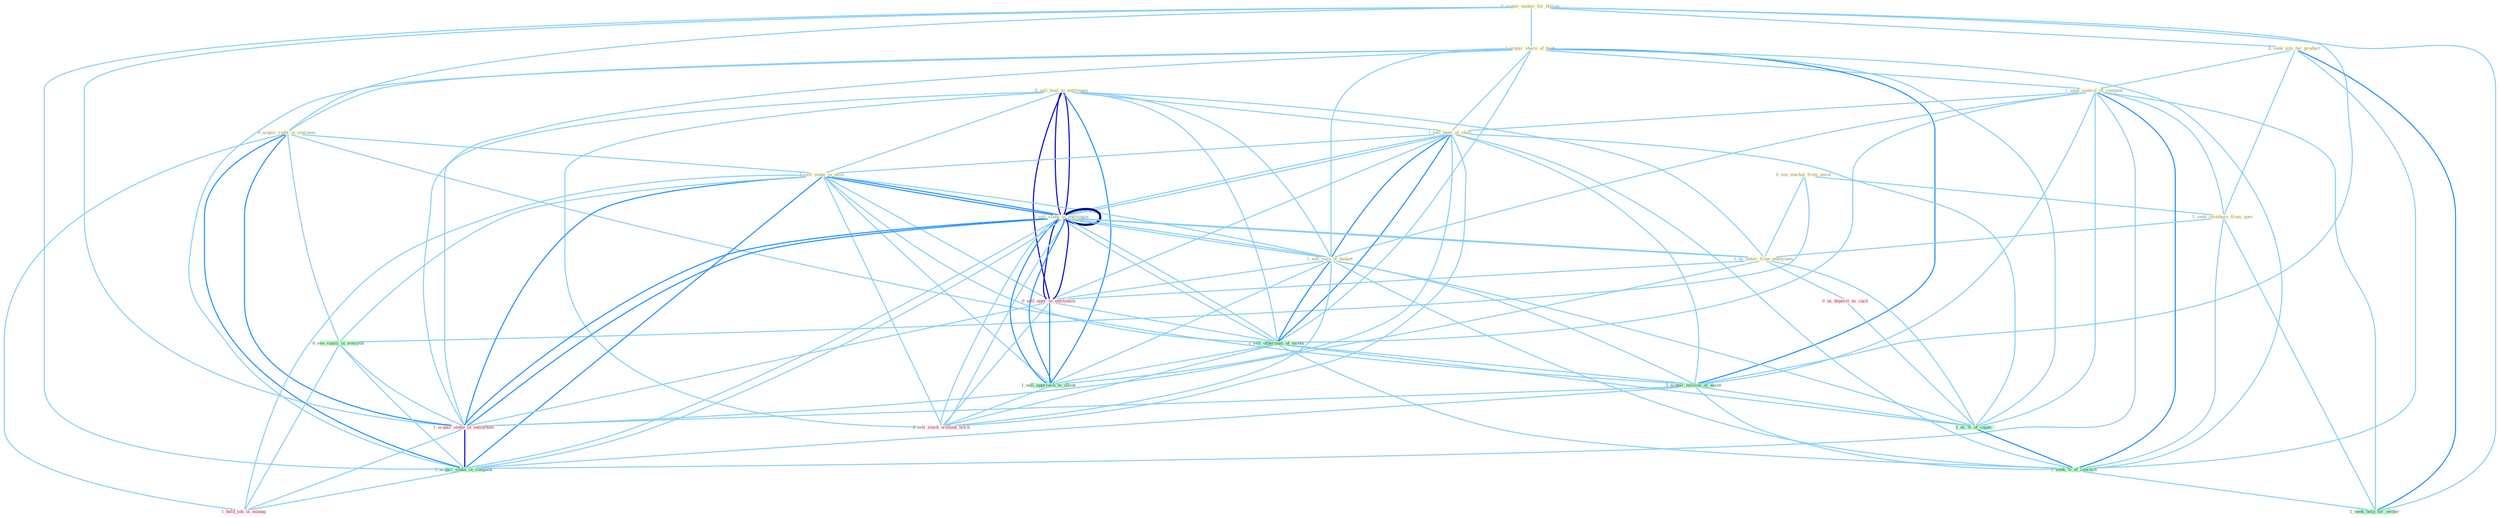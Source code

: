 Graph G{ 
    node
    [shape=polygon,style=filled,width=.5,height=.06,color="#BDFCC9",fixedsize=true,fontsize=4,
    fontcolor="#2f4f4f"];
    {node
    [color="#ffffe0", fontcolor="#8b7d6b"] "0_acquir_maker_for_billion " "0_sell_busi_to_entitynam " "1_acquir_share_of_bank " "0_seek_site_for_product " "0_acquir_right_in_yearnum " "0_see_market_from_insid " "1_seek_control_of_compani " "1_sell_beer_of_choic " "1_sell_stake_in_affili " "0_sell_stake_to_entitynam " "1_seek_reimburs_from_oper " "1_sell_valu_of_basket " "1_us_letter_from_entitynam "}
{node [color="#fff0f5", fontcolor="#b22222"] "0_sell_oper_to_entitynam " "0_us_deposit_as_cach " "1_acquir_stake_in_entitynam " "0_sell_stake_to_entitynam " "1_hold_job_in_manag " "0_sell_stock_without_hitch "}
edge [color="#B0E2FF"];

	"0_acquir_maker_for_billion " -- "1_acquir_share_of_bank " [w="1", color="#87cefa" ];
	"0_acquir_maker_for_billion " -- "0_seek_site_for_product " [w="1", color="#87cefa" ];
	"0_acquir_maker_for_billion " -- "0_acquir_right_in_yearnum " [w="1", color="#87cefa" ];
	"0_acquir_maker_for_billion " -- "1_acquir_million_of_asset " [w="1", color="#87cefa" ];
	"0_acquir_maker_for_billion " -- "1_acquir_stake_in_entitynam " [w="1", color="#87cefa" ];
	"0_acquir_maker_for_billion " -- "1_acquir_stake_in_compani " [w="1", color="#87cefa" ];
	"0_acquir_maker_for_billion " -- "1_seek_help_for_owner " [w="1", color="#87cefa" ];
	"0_sell_busi_to_entitynam " -- "1_sell_beer_of_choic " [w="1", color="#87cefa" ];
	"0_sell_busi_to_entitynam " -- "1_sell_stake_in_affili " [w="1", color="#87cefa" ];
	"0_sell_busi_to_entitynam " -- "0_sell_stake_to_entitynam " [w="3", color="#0000cd" , len=0.6];
	"0_sell_busi_to_entitynam " -- "1_sell_valu_of_basket " [w="1", color="#87cefa" ];
	"0_sell_busi_to_entitynam " -- "1_us_letter_from_entitynam " [w="1", color="#87cefa" ];
	"0_sell_busi_to_entitynam " -- "0_sell_oper_to_entitynam " [w="3", color="#0000cd" , len=0.6];
	"0_sell_busi_to_entitynam " -- "1_sell_othernum_of_model " [w="1", color="#87cefa" ];
	"0_sell_busi_to_entitynam " -- "1_acquir_stake_in_entitynam " [w="1", color="#87cefa" ];
	"0_sell_busi_to_entitynam " -- "0_sell_stake_to_entitynam " [w="3", color="#0000cd" , len=0.6];
	"0_sell_busi_to_entitynam " -- "1_sell_approach_to_client " [w="2", color="#1e90ff" , len=0.8];
	"0_sell_busi_to_entitynam " -- "0_sell_stock_without_hitch " [w="1", color="#87cefa" ];
	"1_acquir_share_of_bank " -- "0_acquir_right_in_yearnum " [w="1", color="#87cefa" ];
	"1_acquir_share_of_bank " -- "1_seek_control_of_compani " [w="1", color="#87cefa" ];
	"1_acquir_share_of_bank " -- "1_sell_beer_of_choic " [w="1", color="#87cefa" ];
	"1_acquir_share_of_bank " -- "1_sell_valu_of_basket " [w="1", color="#87cefa" ];
	"1_acquir_share_of_bank " -- "1_sell_othernum_of_model " [w="1", color="#87cefa" ];
	"1_acquir_share_of_bank " -- "1_acquir_million_of_asset " [w="2", color="#1e90ff" , len=0.8];
	"1_acquir_share_of_bank " -- "1_acquir_stake_in_entitynam " [w="1", color="#87cefa" ];
	"1_acquir_share_of_bank " -- "1_acquir_stake_in_compani " [w="1", color="#87cefa" ];
	"1_acquir_share_of_bank " -- "1_us_%_of_capac " [w="1", color="#87cefa" ];
	"1_acquir_share_of_bank " -- "1_seek_%_of_concern " [w="1", color="#87cefa" ];
	"0_seek_site_for_product " -- "1_seek_control_of_compani " [w="1", color="#87cefa" ];
	"0_seek_site_for_product " -- "1_seek_reimburs_from_oper " [w="1", color="#87cefa" ];
	"0_seek_site_for_product " -- "1_seek_%_of_concern " [w="1", color="#87cefa" ];
	"0_seek_site_for_product " -- "1_seek_help_for_owner " [w="2", color="#1e90ff" , len=0.8];
	"0_acquir_right_in_yearnum " -- "1_sell_stake_in_affili " [w="1", color="#87cefa" ];
	"0_acquir_right_in_yearnum " -- "0_see_vaniti_in_everyon " [w="1", color="#87cefa" ];
	"0_acquir_right_in_yearnum " -- "1_acquir_million_of_asset " [w="1", color="#87cefa" ];
	"0_acquir_right_in_yearnum " -- "1_acquir_stake_in_entitynam " [w="2", color="#1e90ff" , len=0.8];
	"0_acquir_right_in_yearnum " -- "1_acquir_stake_in_compani " [w="2", color="#1e90ff" , len=0.8];
	"0_acquir_right_in_yearnum " -- "1_hold_job_in_manag " [w="1", color="#87cefa" ];
	"0_see_market_from_insid " -- "1_seek_reimburs_from_oper " [w="1", color="#87cefa" ];
	"0_see_market_from_insid " -- "1_us_letter_from_entitynam " [w="1", color="#87cefa" ];
	"0_see_market_from_insid " -- "0_see_vaniti_in_everyon " [w="1", color="#87cefa" ];
	"1_seek_control_of_compani " -- "1_sell_beer_of_choic " [w="1", color="#87cefa" ];
	"1_seek_control_of_compani " -- "1_seek_reimburs_from_oper " [w="1", color="#87cefa" ];
	"1_seek_control_of_compani " -- "1_sell_valu_of_basket " [w="1", color="#87cefa" ];
	"1_seek_control_of_compani " -- "1_sell_othernum_of_model " [w="1", color="#87cefa" ];
	"1_seek_control_of_compani " -- "1_acquir_million_of_asset " [w="1", color="#87cefa" ];
	"1_seek_control_of_compani " -- "1_acquir_stake_in_compani " [w="1", color="#87cefa" ];
	"1_seek_control_of_compani " -- "1_us_%_of_capac " [w="1", color="#87cefa" ];
	"1_seek_control_of_compani " -- "1_seek_%_of_concern " [w="2", color="#1e90ff" , len=0.8];
	"1_seek_control_of_compani " -- "1_seek_help_for_owner " [w="1", color="#87cefa" ];
	"1_sell_beer_of_choic " -- "1_sell_stake_in_affili " [w="1", color="#87cefa" ];
	"1_sell_beer_of_choic " -- "0_sell_stake_to_entitynam " [w="1", color="#87cefa" ];
	"1_sell_beer_of_choic " -- "1_sell_valu_of_basket " [w="2", color="#1e90ff" , len=0.8];
	"1_sell_beer_of_choic " -- "0_sell_oper_to_entitynam " [w="1", color="#87cefa" ];
	"1_sell_beer_of_choic " -- "1_sell_othernum_of_model " [w="2", color="#1e90ff" , len=0.8];
	"1_sell_beer_of_choic " -- "1_acquir_million_of_asset " [w="1", color="#87cefa" ];
	"1_sell_beer_of_choic " -- "0_sell_stake_to_entitynam " [w="1", color="#87cefa" ];
	"1_sell_beer_of_choic " -- "1_us_%_of_capac " [w="1", color="#87cefa" ];
	"1_sell_beer_of_choic " -- "1_sell_approach_to_client " [w="1", color="#87cefa" ];
	"1_sell_beer_of_choic " -- "0_sell_stock_without_hitch " [w="1", color="#87cefa" ];
	"1_sell_beer_of_choic " -- "1_seek_%_of_concern " [w="1", color="#87cefa" ];
	"1_sell_stake_in_affili " -- "0_sell_stake_to_entitynam " [w="2", color="#1e90ff" , len=0.8];
	"1_sell_stake_in_affili " -- "1_sell_valu_of_basket " [w="1", color="#87cefa" ];
	"1_sell_stake_in_affili " -- "0_sell_oper_to_entitynam " [w="1", color="#87cefa" ];
	"1_sell_stake_in_affili " -- "1_sell_othernum_of_model " [w="1", color="#87cefa" ];
	"1_sell_stake_in_affili " -- "0_see_vaniti_in_everyon " [w="1", color="#87cefa" ];
	"1_sell_stake_in_affili " -- "1_acquir_stake_in_entitynam " [w="2", color="#1e90ff" , len=0.8];
	"1_sell_stake_in_affili " -- "1_acquir_stake_in_compani " [w="2", color="#1e90ff" , len=0.8];
	"1_sell_stake_in_affili " -- "0_sell_stake_to_entitynam " [w="2", color="#1e90ff" , len=0.8];
	"1_sell_stake_in_affili " -- "1_sell_approach_to_client " [w="1", color="#87cefa" ];
	"1_sell_stake_in_affili " -- "1_hold_job_in_manag " [w="1", color="#87cefa" ];
	"1_sell_stake_in_affili " -- "0_sell_stock_without_hitch " [w="1", color="#87cefa" ];
	"0_sell_stake_to_entitynam " -- "1_sell_valu_of_basket " [w="1", color="#87cefa" ];
	"0_sell_stake_to_entitynam " -- "1_us_letter_from_entitynam " [w="1", color="#87cefa" ];
	"0_sell_stake_to_entitynam " -- "0_sell_oper_to_entitynam " [w="3", color="#0000cd" , len=0.6];
	"0_sell_stake_to_entitynam " -- "1_sell_othernum_of_model " [w="1", color="#87cefa" ];
	"0_sell_stake_to_entitynam " -- "1_acquir_stake_in_entitynam " [w="2", color="#1e90ff" , len=0.8];
	"0_sell_stake_to_entitynam " -- "1_acquir_stake_in_compani " [w="1", color="#87cefa" ];
	"0_sell_stake_to_entitynam " -- "0_sell_stake_to_entitynam " [w="4", style=bold, color="#000080", len=0.4];
	"0_sell_stake_to_entitynam " -- "1_sell_approach_to_client " [w="2", color="#1e90ff" , len=0.8];
	"0_sell_stake_to_entitynam " -- "0_sell_stock_without_hitch " [w="1", color="#87cefa" ];
	"1_seek_reimburs_from_oper " -- "1_us_letter_from_entitynam " [w="1", color="#87cefa" ];
	"1_seek_reimburs_from_oper " -- "1_seek_%_of_concern " [w="1", color="#87cefa" ];
	"1_seek_reimburs_from_oper " -- "1_seek_help_for_owner " [w="1", color="#87cefa" ];
	"1_sell_valu_of_basket " -- "0_sell_oper_to_entitynam " [w="1", color="#87cefa" ];
	"1_sell_valu_of_basket " -- "1_sell_othernum_of_model " [w="2", color="#1e90ff" , len=0.8];
	"1_sell_valu_of_basket " -- "1_acquir_million_of_asset " [w="1", color="#87cefa" ];
	"1_sell_valu_of_basket " -- "0_sell_stake_to_entitynam " [w="1", color="#87cefa" ];
	"1_sell_valu_of_basket " -- "1_us_%_of_capac " [w="1", color="#87cefa" ];
	"1_sell_valu_of_basket " -- "1_sell_approach_to_client " [w="1", color="#87cefa" ];
	"1_sell_valu_of_basket " -- "0_sell_stock_without_hitch " [w="1", color="#87cefa" ];
	"1_sell_valu_of_basket " -- "1_seek_%_of_concern " [w="1", color="#87cefa" ];
	"1_us_letter_from_entitynam " -- "0_sell_oper_to_entitynam " [w="1", color="#87cefa" ];
	"1_us_letter_from_entitynam " -- "0_us_deposit_as_cach " [w="1", color="#87cefa" ];
	"1_us_letter_from_entitynam " -- "1_acquir_stake_in_entitynam " [w="1", color="#87cefa" ];
	"1_us_letter_from_entitynam " -- "0_sell_stake_to_entitynam " [w="1", color="#87cefa" ];
	"1_us_letter_from_entitynam " -- "1_us_%_of_capac " [w="1", color="#87cefa" ];
	"0_sell_oper_to_entitynam " -- "1_sell_othernum_of_model " [w="1", color="#87cefa" ];
	"0_sell_oper_to_entitynam " -- "1_acquir_stake_in_entitynam " [w="1", color="#87cefa" ];
	"0_sell_oper_to_entitynam " -- "0_sell_stake_to_entitynam " [w="3", color="#0000cd" , len=0.6];
	"0_sell_oper_to_entitynam " -- "1_sell_approach_to_client " [w="2", color="#1e90ff" , len=0.8];
	"0_sell_oper_to_entitynam " -- "0_sell_stock_without_hitch " [w="1", color="#87cefa" ];
	"1_sell_othernum_of_model " -- "1_acquir_million_of_asset " [w="1", color="#87cefa" ];
	"1_sell_othernum_of_model " -- "0_sell_stake_to_entitynam " [w="1", color="#87cefa" ];
	"1_sell_othernum_of_model " -- "1_us_%_of_capac " [w="1", color="#87cefa" ];
	"1_sell_othernum_of_model " -- "1_sell_approach_to_client " [w="1", color="#87cefa" ];
	"1_sell_othernum_of_model " -- "0_sell_stock_without_hitch " [w="1", color="#87cefa" ];
	"1_sell_othernum_of_model " -- "1_seek_%_of_concern " [w="1", color="#87cefa" ];
	"0_see_vaniti_in_everyon " -- "1_acquir_stake_in_entitynam " [w="1", color="#87cefa" ];
	"0_see_vaniti_in_everyon " -- "1_acquir_stake_in_compani " [w="1", color="#87cefa" ];
	"0_see_vaniti_in_everyon " -- "1_hold_job_in_manag " [w="1", color="#87cefa" ];
	"1_acquir_million_of_asset " -- "1_acquir_stake_in_entitynam " [w="1", color="#87cefa" ];
	"1_acquir_million_of_asset " -- "1_acquir_stake_in_compani " [w="1", color="#87cefa" ];
	"1_acquir_million_of_asset " -- "1_us_%_of_capac " [w="1", color="#87cefa" ];
	"1_acquir_million_of_asset " -- "1_seek_%_of_concern " [w="1", color="#87cefa" ];
	"0_us_deposit_as_cach " -- "1_us_%_of_capac " [w="1", color="#87cefa" ];
	"1_acquir_stake_in_entitynam " -- "1_acquir_stake_in_compani " [w="3", color="#0000cd" , len=0.6];
	"1_acquir_stake_in_entitynam " -- "0_sell_stake_to_entitynam " [w="2", color="#1e90ff" , len=0.8];
	"1_acquir_stake_in_entitynam " -- "1_hold_job_in_manag " [w="1", color="#87cefa" ];
	"1_acquir_stake_in_compani " -- "0_sell_stake_to_entitynam " [w="1", color="#87cefa" ];
	"1_acquir_stake_in_compani " -- "1_hold_job_in_manag " [w="1", color="#87cefa" ];
	"0_sell_stake_to_entitynam " -- "1_sell_approach_to_client " [w="2", color="#1e90ff" , len=0.8];
	"0_sell_stake_to_entitynam " -- "0_sell_stock_without_hitch " [w="1", color="#87cefa" ];
	"1_us_%_of_capac " -- "1_seek_%_of_concern " [w="2", color="#1e90ff" , len=0.8];
	"1_sell_approach_to_client " -- "0_sell_stock_without_hitch " [w="1", color="#87cefa" ];
	"1_seek_%_of_concern " -- "1_seek_help_for_owner " [w="1", color="#87cefa" ];
}